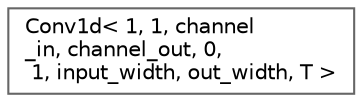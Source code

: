 digraph "Graphical Class Hierarchy"
{
 // LATEX_PDF_SIZE
  bgcolor="transparent";
  edge [fontname=Helvetica,fontsize=10,labelfontname=Helvetica,labelfontsize=10];
  node [fontname=Helvetica,fontsize=10,shape=box,height=0.2,width=0.4];
  rankdir="LR";
  Node0 [id="Node000000",label="Conv1d\< 1, 1, channel\l_in, channel_out, 0,\l 1, input_width, out_width, T \>",height=0.2,width=0.4,color="grey40", fillcolor="white", style="filled",URL="$class_conv1d.html",tooltip=" "];
}
